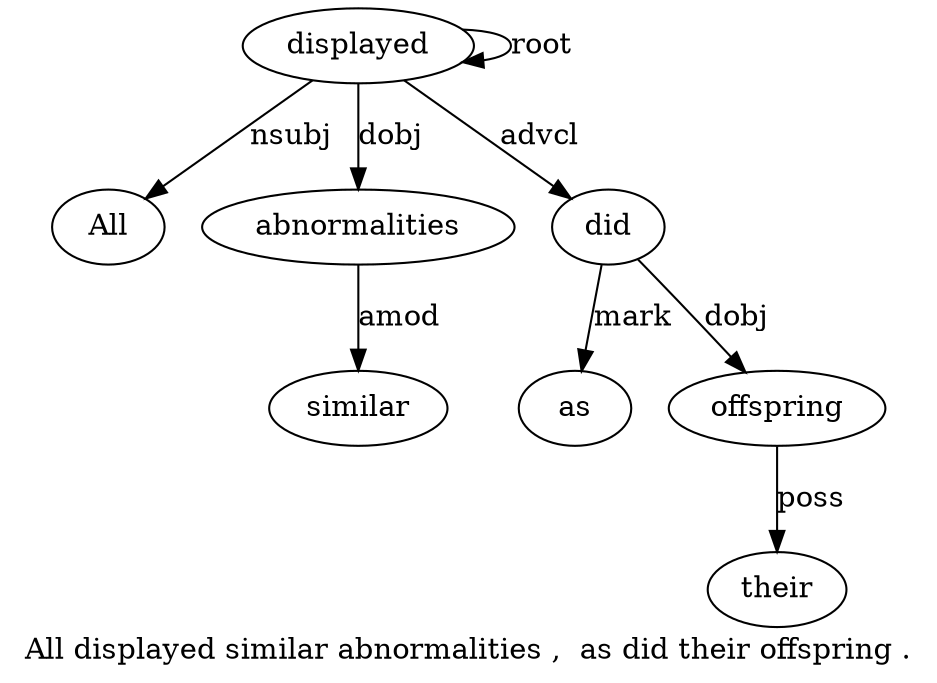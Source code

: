 digraph "All displayed similar abnormalities ,  as did their offspring ." {
label="All displayed similar abnormalities ,  as did their offspring .";
displayed2 [style=filled, fillcolor=white, label=displayed];
All1 [style=filled, fillcolor=white, label=All];
displayed2 -> All1  [label=nsubj];
displayed2 -> displayed2  [label=root];
abnormalities4 [style=filled, fillcolor=white, label=abnormalities];
similar3 [style=filled, fillcolor=white, label=similar];
abnormalities4 -> similar3  [label=amod];
displayed2 -> abnormalities4  [label=dobj];
did7 [style=filled, fillcolor=white, label=did];
as6 [style=filled, fillcolor=white, label=as];
did7 -> as6  [label=mark];
displayed2 -> did7  [label=advcl];
offspring9 [style=filled, fillcolor=white, label=offspring];
their8 [style=filled, fillcolor=white, label=their];
offspring9 -> their8  [label=poss];
did7 -> offspring9  [label=dobj];
}
